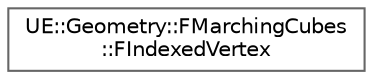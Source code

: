 digraph "Graphical Class Hierarchy"
{
 // INTERACTIVE_SVG=YES
 // LATEX_PDF_SIZE
  bgcolor="transparent";
  edge [fontname=Helvetica,fontsize=10,labelfontname=Helvetica,labelfontsize=10];
  node [fontname=Helvetica,fontsize=10,shape=box,height=0.2,width=0.4];
  rankdir="LR";
  Node0 [id="Node000000",label="UE::Geometry::FMarchingCubes\l::FIndexedVertex",height=0.2,width=0.4,color="grey40", fillcolor="white", style="filled",URL="$d0/d39/structUE_1_1Geometry_1_1FMarchingCubes_1_1FIndexedVertex.html",tooltip=" "];
}
